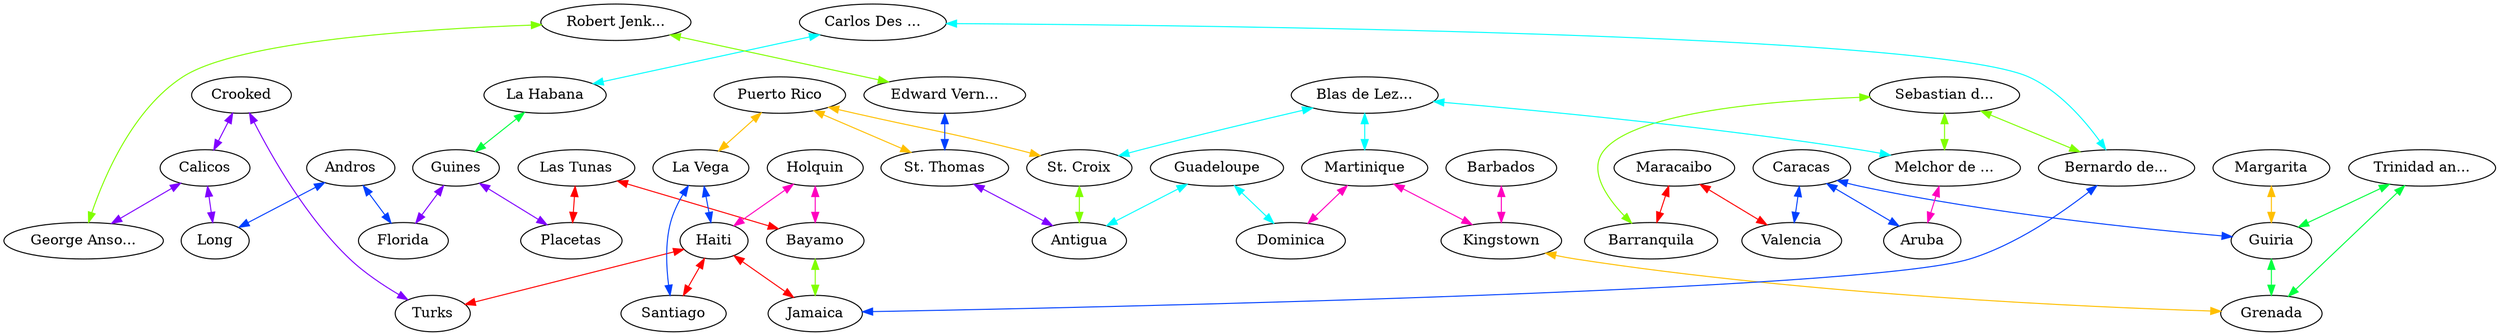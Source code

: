 graph x {
"La Habana" [pos="0.430555555555556,-1.59722222222222",label="La Habana"]
"Guines" [pos="1,-1.375",label="Guines"]
"Placetas" [pos="1.41666666666667,-1.54166666666667",label="Placetas"]
"Las Tunas" [pos="1.73611111111111,-1.875",label="Las Tunas"]
"Bayamo" [pos="1.98611111111111,-2.16666666666667",label="Bayamo"]
"Holquin" [pos="2.43055555555556,-2.13888888888889",label="Holquin"]
"Jamaica" [pos="1.79166666666667,-2.75",label="Jamaica"]
"Florida" [pos="1.20833333333333,-0.75",label="Florida"]
"Andros" [pos="1.875,-0.930555555555556",label="Andros"]
"Long" [pos="2.30555555555556,-0.916666666666667",label="Long"]
"Calicos" [pos="2.59722222222222,-1.19444444444444",label="Calicos"]
"Crooked" [pos="2.80555555555556,-1.59722222222222",label="Crooked"]
"Turks" [pos="3.23611111111111,-1.81944444444444",label="Turks"]
"Valencia" [pos="3.5,-4.77777777777778",label="Valencia"]
"Caracas" [pos="4.18055555555556,-4.98611111111111",label="Caracas"]
"Aruba" [pos="3.63888888888889,-4.36111111111111",label="Aruba"]
"Guiria" [pos="5.15277777777778,-4.98611111111111",label="Guiria"]
"Margarita" [pos="4.80555555555556,-4.68055555555556",label="Margarita"]
"Trinidad and Tobago" [pos="5.77777777777778,-4.94444444444444",label="Trinidad an..."]
"Barranquila" [pos="2.22222222222222,-4.95833333333333",label="Barranquila"]
"Maracaibo" [pos="2.81944444444444,-4.97222222222222",label="Maracaibo"]
"Haiti" [pos="2.98611111111111,-2.56944444444444",label="Haiti"]
"Santiago" [pos="3.47222222222222,-2.31944444444444",label="Santiago"]
"La Vega" [pos="3.84722222222222,-2.66666666666667",label="La Vega"]
"Puerto Rico" [pos="4.5,-2.75",label="Puerto Rico"]
"St. Thomas" [pos="5.04166666666667,-2.56944444444444",label="St. Thomas"]
"St. Croix" [pos="4.97222222222222,-3.06944444444444",label="St. Croix"]
"Antigua" [pos="5.625,-2.79166666666667",label="Antigua"]
"Guadeloupe" [pos="5.55555555555556,-3.15277777777778",label="Guadeloupe"]
"Dominica" [pos="5.84722222222222,-3.34722222222222",label="Dominica"]
"Martinique" [pos="6,-3.76388888888889",label="Martinique"]
"Kingstown" [pos="5.77777777777778,-4.16666666666667",label="Kingstown"]
"Barbados" [pos="6.20833333333333,-4.06944444444444",label="Barbados"]
"Grenada" [pos="5.76388888888889,-4.54166666666667",label="Grenada"]
"Carlos Des Naux" [pos="0.847222222222222,-2.45833333333333",label="Carlos Des ..."]
"Bernardo de Galvez" [pos="1.18055555555556,-3.41666666666667",label="Bernardo de..."]
"Sebastian de Eslava" [pos="1.69444444444444,-4.13888888888889",label="Sebastian d..."]
"Melchor de Navarrete" [pos="3.27777777777778,-3.88888888888889",label="Melchor de ..."]
"Blas de Lezo" [pos="4.61111111111111,-3.65277777777778",label="Blas de Lez..."]
"George Anson" [pos="3.81944444444444,-1",label="George Anso..."]
"Robert Jenkins" [pos="5.25,-1.38888888888889",label="Robert Jenk..."]
"Edward Vernon" [pos="5.66666666666667,-2.125",label="Edward Vern..."]
"Puerto Rico" -- "St. Croix" [dir="both",color="0.125,1,1"]
"Puerto Rico" -- "St. Thomas" [dir="both",color="0.125,1,1"]
"Puerto Rico" -- "La Vega" [dir="both",color="0.125,1,1"]
"Sebastian de Eslava" -- "Melchor de Navarrete" [dir="both",color="0.25,1,1"]
"Sebastian de Eslava" -- "Bernardo de Galvez" [dir="both",color="0.25,1,1"]
"Sebastian de Eslava" -- "Barranquila" [dir="both",color="0.25,1,1"]
"Trinidad and Tobago" -- "Grenada" [dir="both",color="0.375,1,1"]
"Trinidad and Tobago" -- "Guiria" [dir="both",color="0.375,1,1"]
"Carlos Des Naux" -- "La Habana" [dir="both",color="0.5,1,1"]
"Carlos Des Naux" -- "Bernardo de Galvez" [dir="both",color="0.5,1,1"]
"Caracas" -- "Guiria" [dir="both",color="0.625,1,1"]
"Caracas" -- "Aruba" [dir="both",color="0.625,1,1"]
"Caracas" -- "Valencia" [dir="both",color="0.625,1,1"]
"Crooked" -- "Turks" [dir="both",color="0.75,1,1"]
"Crooked" -- "Calicos" [dir="both",color="0.75,1,1"]
"Barbados" -- "Kingstown" [dir="both",color="0.875,1,1"]
"Maracaibo" -- "Barranquila" [dir="both",color="1,1,1"]
"Maracaibo" -- "Valencia" [dir="both",color="1,1,1"]
"Margarita" -- "Guiria" [dir="both",color="0.125,1,1"]
"Robert Jenkins" -- "Edward Vernon" [dir="both",color="0.25,1,1"]
"Robert Jenkins" -- "George Anson" [dir="both",color="0.25,1,1"]
"La Habana" -- "Guines" [dir="both",color="0.375,1,1"]
"Blas de Lezo" -- "St. Croix" [dir="both",color="0.5,1,1"]
"Blas de Lezo" -- "Melchor de Navarrete" [dir="both",color="0.5,1,1"]
"Blas de Lezo" -- "Martinique" [dir="both",color="0.5,1,1"]
"Andros" -- "Long" [dir="both",color="0.625,1,1"]
"Andros" -- "Florida" [dir="both",color="0.625,1,1"]
"Calicos" -- "Long" [dir="both",color="0.75,1,1"]
"Calicos" -- "George Anson" [dir="both",color="0.75,1,1"]
"Martinique" -- "Kingstown" [dir="both",color="0.875,1,1"]
"Martinique" -- "Dominica" [dir="both",color="0.875,1,1"]
"Las Tunas" -- "Bayamo" [dir="both",color="1,1,1"]
"Las Tunas" -- "Placetas" [dir="both",color="1,1,1"]
"St. Croix" -- "Antigua" [dir="both",color="0.25,1,1"]
"Guiria" -- "Grenada" [dir="both",color="0.375,1,1"]
"Guadeloupe" -- "Antigua" [dir="both",color="0.5,1,1"]
"Guadeloupe" -- "Dominica" [dir="both",color="0.5,1,1"]
"La Vega" -- "Santiago" [dir="both",color="0.625,1,1"]
"La Vega" -- "Haiti" [dir="both",color="0.625,1,1"]
"Guines" -- "Placetas" [dir="both",color="0.75,1,1"]
"Guines" -- "Florida" [dir="both",color="0.75,1,1"]
"Holquin" -- "Bayamo" [dir="both",color="0.875,1,1"]
"Holquin" -- "Haiti" [dir="both",color="0.875,1,1"]
"Kingstown" -- "Grenada" [dir="both",color="0.125,1,1"]
"Edward Vernon" -- "St. Thomas" [dir="both",color="0.625,1,1"]
"St. Thomas" -- "Antigua" [dir="both",color="0.75,1,1"]
"Melchor de Navarrete" -- "Aruba" [dir="both",color="0.875,1,1"]
"Haiti" -- "Santiago" [dir="both",color="1,1,1"]
"Haiti" -- "Turks" [dir="both",color="1,1,1"]
"Haiti" -- "Jamaica" [dir="both",color="1,1,1"]
"Bayamo" -- "Jamaica" [dir="both",color="0.25,1,1"]
"Bernardo de Galvez" -- "Jamaica" [dir="both",color="0.625,1,1"]
}
